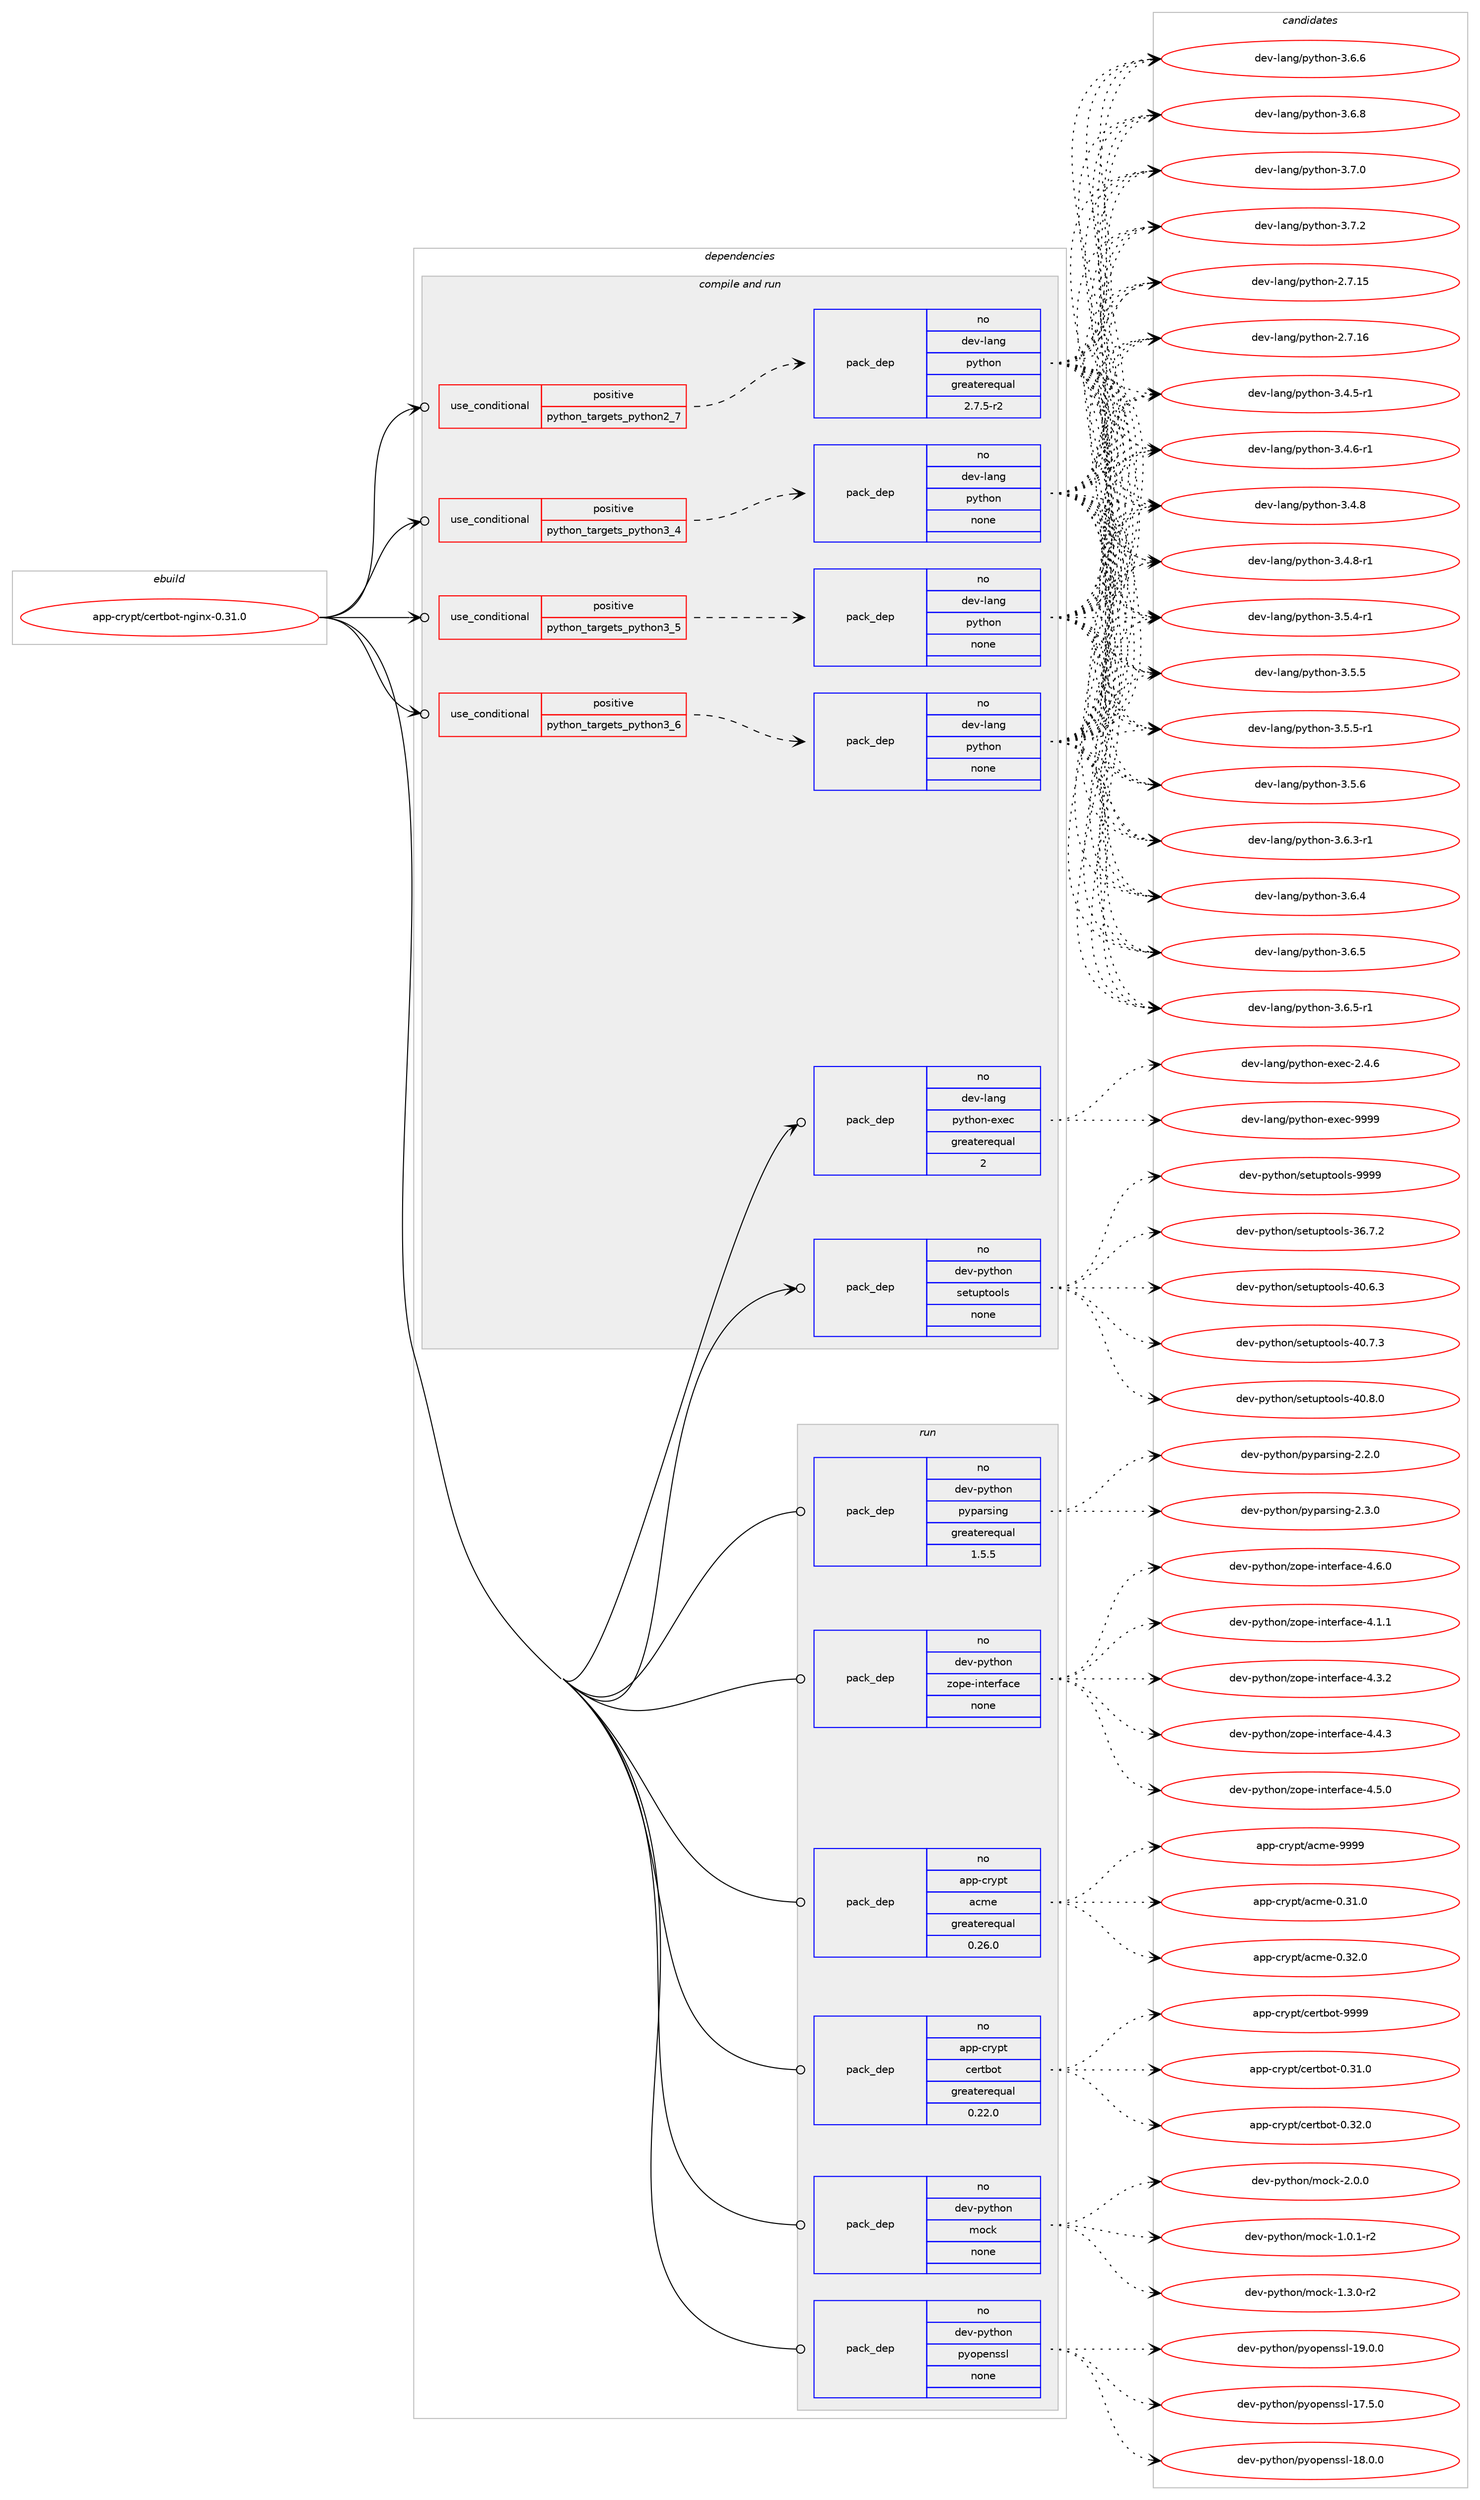 digraph prolog {

# *************
# Graph options
# *************

newrank=true;
concentrate=true;
compound=true;
graph [rankdir=LR,fontname=Helvetica,fontsize=10,ranksep=1.5];#, ranksep=2.5, nodesep=0.2];
edge  [arrowhead=vee];
node  [fontname=Helvetica,fontsize=10];

# **********
# The ebuild
# **********

subgraph cluster_leftcol {
color=gray;
rank=same;
label=<<i>ebuild</i>>;
id [label="app-crypt/certbot-nginx-0.31.0", color=red, width=4, href="../app-crypt/certbot-nginx-0.31.0.svg"];
}

# ****************
# The dependencies
# ****************

subgraph cluster_midcol {
color=gray;
label=<<i>dependencies</i>>;
subgraph cluster_compile {
fillcolor="#eeeeee";
style=filled;
label=<<i>compile</i>>;
}
subgraph cluster_compileandrun {
fillcolor="#eeeeee";
style=filled;
label=<<i>compile and run</i>>;
subgraph cond347580 {
dependency1275241 [label=<<TABLE BORDER="0" CELLBORDER="1" CELLSPACING="0" CELLPADDING="4"><TR><TD ROWSPAN="3" CELLPADDING="10">use_conditional</TD></TR><TR><TD>positive</TD></TR><TR><TD>python_targets_python2_7</TD></TR></TABLE>>, shape=none, color=red];
subgraph pack907858 {
dependency1275242 [label=<<TABLE BORDER="0" CELLBORDER="1" CELLSPACING="0" CELLPADDING="4" WIDTH="220"><TR><TD ROWSPAN="6" CELLPADDING="30">pack_dep</TD></TR><TR><TD WIDTH="110">no</TD></TR><TR><TD>dev-lang</TD></TR><TR><TD>python</TD></TR><TR><TD>greaterequal</TD></TR><TR><TD>2.7.5-r2</TD></TR></TABLE>>, shape=none, color=blue];
}
dependency1275241:e -> dependency1275242:w [weight=20,style="dashed",arrowhead="vee"];
}
id:e -> dependency1275241:w [weight=20,style="solid",arrowhead="odotvee"];
subgraph cond347581 {
dependency1275243 [label=<<TABLE BORDER="0" CELLBORDER="1" CELLSPACING="0" CELLPADDING="4"><TR><TD ROWSPAN="3" CELLPADDING="10">use_conditional</TD></TR><TR><TD>positive</TD></TR><TR><TD>python_targets_python3_4</TD></TR></TABLE>>, shape=none, color=red];
subgraph pack907859 {
dependency1275244 [label=<<TABLE BORDER="0" CELLBORDER="1" CELLSPACING="0" CELLPADDING="4" WIDTH="220"><TR><TD ROWSPAN="6" CELLPADDING="30">pack_dep</TD></TR><TR><TD WIDTH="110">no</TD></TR><TR><TD>dev-lang</TD></TR><TR><TD>python</TD></TR><TR><TD>none</TD></TR><TR><TD></TD></TR></TABLE>>, shape=none, color=blue];
}
dependency1275243:e -> dependency1275244:w [weight=20,style="dashed",arrowhead="vee"];
}
id:e -> dependency1275243:w [weight=20,style="solid",arrowhead="odotvee"];
subgraph cond347582 {
dependency1275245 [label=<<TABLE BORDER="0" CELLBORDER="1" CELLSPACING="0" CELLPADDING="4"><TR><TD ROWSPAN="3" CELLPADDING="10">use_conditional</TD></TR><TR><TD>positive</TD></TR><TR><TD>python_targets_python3_5</TD></TR></TABLE>>, shape=none, color=red];
subgraph pack907860 {
dependency1275246 [label=<<TABLE BORDER="0" CELLBORDER="1" CELLSPACING="0" CELLPADDING="4" WIDTH="220"><TR><TD ROWSPAN="6" CELLPADDING="30">pack_dep</TD></TR><TR><TD WIDTH="110">no</TD></TR><TR><TD>dev-lang</TD></TR><TR><TD>python</TD></TR><TR><TD>none</TD></TR><TR><TD></TD></TR></TABLE>>, shape=none, color=blue];
}
dependency1275245:e -> dependency1275246:w [weight=20,style="dashed",arrowhead="vee"];
}
id:e -> dependency1275245:w [weight=20,style="solid",arrowhead="odotvee"];
subgraph cond347583 {
dependency1275247 [label=<<TABLE BORDER="0" CELLBORDER="1" CELLSPACING="0" CELLPADDING="4"><TR><TD ROWSPAN="3" CELLPADDING="10">use_conditional</TD></TR><TR><TD>positive</TD></TR><TR><TD>python_targets_python3_6</TD></TR></TABLE>>, shape=none, color=red];
subgraph pack907861 {
dependency1275248 [label=<<TABLE BORDER="0" CELLBORDER="1" CELLSPACING="0" CELLPADDING="4" WIDTH="220"><TR><TD ROWSPAN="6" CELLPADDING="30">pack_dep</TD></TR><TR><TD WIDTH="110">no</TD></TR><TR><TD>dev-lang</TD></TR><TR><TD>python</TD></TR><TR><TD>none</TD></TR><TR><TD></TD></TR></TABLE>>, shape=none, color=blue];
}
dependency1275247:e -> dependency1275248:w [weight=20,style="dashed",arrowhead="vee"];
}
id:e -> dependency1275247:w [weight=20,style="solid",arrowhead="odotvee"];
subgraph pack907862 {
dependency1275249 [label=<<TABLE BORDER="0" CELLBORDER="1" CELLSPACING="0" CELLPADDING="4" WIDTH="220"><TR><TD ROWSPAN="6" CELLPADDING="30">pack_dep</TD></TR><TR><TD WIDTH="110">no</TD></TR><TR><TD>dev-lang</TD></TR><TR><TD>python-exec</TD></TR><TR><TD>greaterequal</TD></TR><TR><TD>2</TD></TR></TABLE>>, shape=none, color=blue];
}
id:e -> dependency1275249:w [weight=20,style="solid",arrowhead="odotvee"];
subgraph pack907863 {
dependency1275250 [label=<<TABLE BORDER="0" CELLBORDER="1" CELLSPACING="0" CELLPADDING="4" WIDTH="220"><TR><TD ROWSPAN="6" CELLPADDING="30">pack_dep</TD></TR><TR><TD WIDTH="110">no</TD></TR><TR><TD>dev-python</TD></TR><TR><TD>setuptools</TD></TR><TR><TD>none</TD></TR><TR><TD></TD></TR></TABLE>>, shape=none, color=blue];
}
id:e -> dependency1275250:w [weight=20,style="solid",arrowhead="odotvee"];
}
subgraph cluster_run {
fillcolor="#eeeeee";
style=filled;
label=<<i>run</i>>;
subgraph pack907864 {
dependency1275251 [label=<<TABLE BORDER="0" CELLBORDER="1" CELLSPACING="0" CELLPADDING="4" WIDTH="220"><TR><TD ROWSPAN="6" CELLPADDING="30">pack_dep</TD></TR><TR><TD WIDTH="110">no</TD></TR><TR><TD>app-crypt</TD></TR><TR><TD>acme</TD></TR><TR><TD>greaterequal</TD></TR><TR><TD>0.26.0</TD></TR></TABLE>>, shape=none, color=blue];
}
id:e -> dependency1275251:w [weight=20,style="solid",arrowhead="odot"];
subgraph pack907865 {
dependency1275252 [label=<<TABLE BORDER="0" CELLBORDER="1" CELLSPACING="0" CELLPADDING="4" WIDTH="220"><TR><TD ROWSPAN="6" CELLPADDING="30">pack_dep</TD></TR><TR><TD WIDTH="110">no</TD></TR><TR><TD>app-crypt</TD></TR><TR><TD>certbot</TD></TR><TR><TD>greaterequal</TD></TR><TR><TD>0.22.0</TD></TR></TABLE>>, shape=none, color=blue];
}
id:e -> dependency1275252:w [weight=20,style="solid",arrowhead="odot"];
subgraph pack907866 {
dependency1275253 [label=<<TABLE BORDER="0" CELLBORDER="1" CELLSPACING="0" CELLPADDING="4" WIDTH="220"><TR><TD ROWSPAN="6" CELLPADDING="30">pack_dep</TD></TR><TR><TD WIDTH="110">no</TD></TR><TR><TD>dev-python</TD></TR><TR><TD>mock</TD></TR><TR><TD>none</TD></TR><TR><TD></TD></TR></TABLE>>, shape=none, color=blue];
}
id:e -> dependency1275253:w [weight=20,style="solid",arrowhead="odot"];
subgraph pack907867 {
dependency1275254 [label=<<TABLE BORDER="0" CELLBORDER="1" CELLSPACING="0" CELLPADDING="4" WIDTH="220"><TR><TD ROWSPAN="6" CELLPADDING="30">pack_dep</TD></TR><TR><TD WIDTH="110">no</TD></TR><TR><TD>dev-python</TD></TR><TR><TD>pyopenssl</TD></TR><TR><TD>none</TD></TR><TR><TD></TD></TR></TABLE>>, shape=none, color=blue];
}
id:e -> dependency1275254:w [weight=20,style="solid",arrowhead="odot"];
subgraph pack907868 {
dependency1275255 [label=<<TABLE BORDER="0" CELLBORDER="1" CELLSPACING="0" CELLPADDING="4" WIDTH="220"><TR><TD ROWSPAN="6" CELLPADDING="30">pack_dep</TD></TR><TR><TD WIDTH="110">no</TD></TR><TR><TD>dev-python</TD></TR><TR><TD>pyparsing</TD></TR><TR><TD>greaterequal</TD></TR><TR><TD>1.5.5</TD></TR></TABLE>>, shape=none, color=blue];
}
id:e -> dependency1275255:w [weight=20,style="solid",arrowhead="odot"];
subgraph pack907869 {
dependency1275256 [label=<<TABLE BORDER="0" CELLBORDER="1" CELLSPACING="0" CELLPADDING="4" WIDTH="220"><TR><TD ROWSPAN="6" CELLPADDING="30">pack_dep</TD></TR><TR><TD WIDTH="110">no</TD></TR><TR><TD>dev-python</TD></TR><TR><TD>zope-interface</TD></TR><TR><TD>none</TD></TR><TR><TD></TD></TR></TABLE>>, shape=none, color=blue];
}
id:e -> dependency1275256:w [weight=20,style="solid",arrowhead="odot"];
}
}

# **************
# The candidates
# **************

subgraph cluster_choices {
rank=same;
color=gray;
label=<<i>candidates</i>>;

subgraph choice907858 {
color=black;
nodesep=1;
choice10010111845108971101034711212111610411111045504655464953 [label="dev-lang/python-2.7.15", color=red, width=4,href="../dev-lang/python-2.7.15.svg"];
choice10010111845108971101034711212111610411111045504655464954 [label="dev-lang/python-2.7.16", color=red, width=4,href="../dev-lang/python-2.7.16.svg"];
choice1001011184510897110103471121211161041111104551465246534511449 [label="dev-lang/python-3.4.5-r1", color=red, width=4,href="../dev-lang/python-3.4.5-r1.svg"];
choice1001011184510897110103471121211161041111104551465246544511449 [label="dev-lang/python-3.4.6-r1", color=red, width=4,href="../dev-lang/python-3.4.6-r1.svg"];
choice100101118451089711010347112121116104111110455146524656 [label="dev-lang/python-3.4.8", color=red, width=4,href="../dev-lang/python-3.4.8.svg"];
choice1001011184510897110103471121211161041111104551465246564511449 [label="dev-lang/python-3.4.8-r1", color=red, width=4,href="../dev-lang/python-3.4.8-r1.svg"];
choice1001011184510897110103471121211161041111104551465346524511449 [label="dev-lang/python-3.5.4-r1", color=red, width=4,href="../dev-lang/python-3.5.4-r1.svg"];
choice100101118451089711010347112121116104111110455146534653 [label="dev-lang/python-3.5.5", color=red, width=4,href="../dev-lang/python-3.5.5.svg"];
choice1001011184510897110103471121211161041111104551465346534511449 [label="dev-lang/python-3.5.5-r1", color=red, width=4,href="../dev-lang/python-3.5.5-r1.svg"];
choice100101118451089711010347112121116104111110455146534654 [label="dev-lang/python-3.5.6", color=red, width=4,href="../dev-lang/python-3.5.6.svg"];
choice1001011184510897110103471121211161041111104551465446514511449 [label="dev-lang/python-3.6.3-r1", color=red, width=4,href="../dev-lang/python-3.6.3-r1.svg"];
choice100101118451089711010347112121116104111110455146544652 [label="dev-lang/python-3.6.4", color=red, width=4,href="../dev-lang/python-3.6.4.svg"];
choice100101118451089711010347112121116104111110455146544653 [label="dev-lang/python-3.6.5", color=red, width=4,href="../dev-lang/python-3.6.5.svg"];
choice1001011184510897110103471121211161041111104551465446534511449 [label="dev-lang/python-3.6.5-r1", color=red, width=4,href="../dev-lang/python-3.6.5-r1.svg"];
choice100101118451089711010347112121116104111110455146544654 [label="dev-lang/python-3.6.6", color=red, width=4,href="../dev-lang/python-3.6.6.svg"];
choice100101118451089711010347112121116104111110455146544656 [label="dev-lang/python-3.6.8", color=red, width=4,href="../dev-lang/python-3.6.8.svg"];
choice100101118451089711010347112121116104111110455146554648 [label="dev-lang/python-3.7.0", color=red, width=4,href="../dev-lang/python-3.7.0.svg"];
choice100101118451089711010347112121116104111110455146554650 [label="dev-lang/python-3.7.2", color=red, width=4,href="../dev-lang/python-3.7.2.svg"];
dependency1275242:e -> choice10010111845108971101034711212111610411111045504655464953:w [style=dotted,weight="100"];
dependency1275242:e -> choice10010111845108971101034711212111610411111045504655464954:w [style=dotted,weight="100"];
dependency1275242:e -> choice1001011184510897110103471121211161041111104551465246534511449:w [style=dotted,weight="100"];
dependency1275242:e -> choice1001011184510897110103471121211161041111104551465246544511449:w [style=dotted,weight="100"];
dependency1275242:e -> choice100101118451089711010347112121116104111110455146524656:w [style=dotted,weight="100"];
dependency1275242:e -> choice1001011184510897110103471121211161041111104551465246564511449:w [style=dotted,weight="100"];
dependency1275242:e -> choice1001011184510897110103471121211161041111104551465346524511449:w [style=dotted,weight="100"];
dependency1275242:e -> choice100101118451089711010347112121116104111110455146534653:w [style=dotted,weight="100"];
dependency1275242:e -> choice1001011184510897110103471121211161041111104551465346534511449:w [style=dotted,weight="100"];
dependency1275242:e -> choice100101118451089711010347112121116104111110455146534654:w [style=dotted,weight="100"];
dependency1275242:e -> choice1001011184510897110103471121211161041111104551465446514511449:w [style=dotted,weight="100"];
dependency1275242:e -> choice100101118451089711010347112121116104111110455146544652:w [style=dotted,weight="100"];
dependency1275242:e -> choice100101118451089711010347112121116104111110455146544653:w [style=dotted,weight="100"];
dependency1275242:e -> choice1001011184510897110103471121211161041111104551465446534511449:w [style=dotted,weight="100"];
dependency1275242:e -> choice100101118451089711010347112121116104111110455146544654:w [style=dotted,weight="100"];
dependency1275242:e -> choice100101118451089711010347112121116104111110455146544656:w [style=dotted,weight="100"];
dependency1275242:e -> choice100101118451089711010347112121116104111110455146554648:w [style=dotted,weight="100"];
dependency1275242:e -> choice100101118451089711010347112121116104111110455146554650:w [style=dotted,weight="100"];
}
subgraph choice907859 {
color=black;
nodesep=1;
choice10010111845108971101034711212111610411111045504655464953 [label="dev-lang/python-2.7.15", color=red, width=4,href="../dev-lang/python-2.7.15.svg"];
choice10010111845108971101034711212111610411111045504655464954 [label="dev-lang/python-2.7.16", color=red, width=4,href="../dev-lang/python-2.7.16.svg"];
choice1001011184510897110103471121211161041111104551465246534511449 [label="dev-lang/python-3.4.5-r1", color=red, width=4,href="../dev-lang/python-3.4.5-r1.svg"];
choice1001011184510897110103471121211161041111104551465246544511449 [label="dev-lang/python-3.4.6-r1", color=red, width=4,href="../dev-lang/python-3.4.6-r1.svg"];
choice100101118451089711010347112121116104111110455146524656 [label="dev-lang/python-3.4.8", color=red, width=4,href="../dev-lang/python-3.4.8.svg"];
choice1001011184510897110103471121211161041111104551465246564511449 [label="dev-lang/python-3.4.8-r1", color=red, width=4,href="../dev-lang/python-3.4.8-r1.svg"];
choice1001011184510897110103471121211161041111104551465346524511449 [label="dev-lang/python-3.5.4-r1", color=red, width=4,href="../dev-lang/python-3.5.4-r1.svg"];
choice100101118451089711010347112121116104111110455146534653 [label="dev-lang/python-3.5.5", color=red, width=4,href="../dev-lang/python-3.5.5.svg"];
choice1001011184510897110103471121211161041111104551465346534511449 [label="dev-lang/python-3.5.5-r1", color=red, width=4,href="../dev-lang/python-3.5.5-r1.svg"];
choice100101118451089711010347112121116104111110455146534654 [label="dev-lang/python-3.5.6", color=red, width=4,href="../dev-lang/python-3.5.6.svg"];
choice1001011184510897110103471121211161041111104551465446514511449 [label="dev-lang/python-3.6.3-r1", color=red, width=4,href="../dev-lang/python-3.6.3-r1.svg"];
choice100101118451089711010347112121116104111110455146544652 [label="dev-lang/python-3.6.4", color=red, width=4,href="../dev-lang/python-3.6.4.svg"];
choice100101118451089711010347112121116104111110455146544653 [label="dev-lang/python-3.6.5", color=red, width=4,href="../dev-lang/python-3.6.5.svg"];
choice1001011184510897110103471121211161041111104551465446534511449 [label="dev-lang/python-3.6.5-r1", color=red, width=4,href="../dev-lang/python-3.6.5-r1.svg"];
choice100101118451089711010347112121116104111110455146544654 [label="dev-lang/python-3.6.6", color=red, width=4,href="../dev-lang/python-3.6.6.svg"];
choice100101118451089711010347112121116104111110455146544656 [label="dev-lang/python-3.6.8", color=red, width=4,href="../dev-lang/python-3.6.8.svg"];
choice100101118451089711010347112121116104111110455146554648 [label="dev-lang/python-3.7.0", color=red, width=4,href="../dev-lang/python-3.7.0.svg"];
choice100101118451089711010347112121116104111110455146554650 [label="dev-lang/python-3.7.2", color=red, width=4,href="../dev-lang/python-3.7.2.svg"];
dependency1275244:e -> choice10010111845108971101034711212111610411111045504655464953:w [style=dotted,weight="100"];
dependency1275244:e -> choice10010111845108971101034711212111610411111045504655464954:w [style=dotted,weight="100"];
dependency1275244:e -> choice1001011184510897110103471121211161041111104551465246534511449:w [style=dotted,weight="100"];
dependency1275244:e -> choice1001011184510897110103471121211161041111104551465246544511449:w [style=dotted,weight="100"];
dependency1275244:e -> choice100101118451089711010347112121116104111110455146524656:w [style=dotted,weight="100"];
dependency1275244:e -> choice1001011184510897110103471121211161041111104551465246564511449:w [style=dotted,weight="100"];
dependency1275244:e -> choice1001011184510897110103471121211161041111104551465346524511449:w [style=dotted,weight="100"];
dependency1275244:e -> choice100101118451089711010347112121116104111110455146534653:w [style=dotted,weight="100"];
dependency1275244:e -> choice1001011184510897110103471121211161041111104551465346534511449:w [style=dotted,weight="100"];
dependency1275244:e -> choice100101118451089711010347112121116104111110455146534654:w [style=dotted,weight="100"];
dependency1275244:e -> choice1001011184510897110103471121211161041111104551465446514511449:w [style=dotted,weight="100"];
dependency1275244:e -> choice100101118451089711010347112121116104111110455146544652:w [style=dotted,weight="100"];
dependency1275244:e -> choice100101118451089711010347112121116104111110455146544653:w [style=dotted,weight="100"];
dependency1275244:e -> choice1001011184510897110103471121211161041111104551465446534511449:w [style=dotted,weight="100"];
dependency1275244:e -> choice100101118451089711010347112121116104111110455146544654:w [style=dotted,weight="100"];
dependency1275244:e -> choice100101118451089711010347112121116104111110455146544656:w [style=dotted,weight="100"];
dependency1275244:e -> choice100101118451089711010347112121116104111110455146554648:w [style=dotted,weight="100"];
dependency1275244:e -> choice100101118451089711010347112121116104111110455146554650:w [style=dotted,weight="100"];
}
subgraph choice907860 {
color=black;
nodesep=1;
choice10010111845108971101034711212111610411111045504655464953 [label="dev-lang/python-2.7.15", color=red, width=4,href="../dev-lang/python-2.7.15.svg"];
choice10010111845108971101034711212111610411111045504655464954 [label="dev-lang/python-2.7.16", color=red, width=4,href="../dev-lang/python-2.7.16.svg"];
choice1001011184510897110103471121211161041111104551465246534511449 [label="dev-lang/python-3.4.5-r1", color=red, width=4,href="../dev-lang/python-3.4.5-r1.svg"];
choice1001011184510897110103471121211161041111104551465246544511449 [label="dev-lang/python-3.4.6-r1", color=red, width=4,href="../dev-lang/python-3.4.6-r1.svg"];
choice100101118451089711010347112121116104111110455146524656 [label="dev-lang/python-3.4.8", color=red, width=4,href="../dev-lang/python-3.4.8.svg"];
choice1001011184510897110103471121211161041111104551465246564511449 [label="dev-lang/python-3.4.8-r1", color=red, width=4,href="../dev-lang/python-3.4.8-r1.svg"];
choice1001011184510897110103471121211161041111104551465346524511449 [label="dev-lang/python-3.5.4-r1", color=red, width=4,href="../dev-lang/python-3.5.4-r1.svg"];
choice100101118451089711010347112121116104111110455146534653 [label="dev-lang/python-3.5.5", color=red, width=4,href="../dev-lang/python-3.5.5.svg"];
choice1001011184510897110103471121211161041111104551465346534511449 [label="dev-lang/python-3.5.5-r1", color=red, width=4,href="../dev-lang/python-3.5.5-r1.svg"];
choice100101118451089711010347112121116104111110455146534654 [label="dev-lang/python-3.5.6", color=red, width=4,href="../dev-lang/python-3.5.6.svg"];
choice1001011184510897110103471121211161041111104551465446514511449 [label="dev-lang/python-3.6.3-r1", color=red, width=4,href="../dev-lang/python-3.6.3-r1.svg"];
choice100101118451089711010347112121116104111110455146544652 [label="dev-lang/python-3.6.4", color=red, width=4,href="../dev-lang/python-3.6.4.svg"];
choice100101118451089711010347112121116104111110455146544653 [label="dev-lang/python-3.6.5", color=red, width=4,href="../dev-lang/python-3.6.5.svg"];
choice1001011184510897110103471121211161041111104551465446534511449 [label="dev-lang/python-3.6.5-r1", color=red, width=4,href="../dev-lang/python-3.6.5-r1.svg"];
choice100101118451089711010347112121116104111110455146544654 [label="dev-lang/python-3.6.6", color=red, width=4,href="../dev-lang/python-3.6.6.svg"];
choice100101118451089711010347112121116104111110455146544656 [label="dev-lang/python-3.6.8", color=red, width=4,href="../dev-lang/python-3.6.8.svg"];
choice100101118451089711010347112121116104111110455146554648 [label="dev-lang/python-3.7.0", color=red, width=4,href="../dev-lang/python-3.7.0.svg"];
choice100101118451089711010347112121116104111110455146554650 [label="dev-lang/python-3.7.2", color=red, width=4,href="../dev-lang/python-3.7.2.svg"];
dependency1275246:e -> choice10010111845108971101034711212111610411111045504655464953:w [style=dotted,weight="100"];
dependency1275246:e -> choice10010111845108971101034711212111610411111045504655464954:w [style=dotted,weight="100"];
dependency1275246:e -> choice1001011184510897110103471121211161041111104551465246534511449:w [style=dotted,weight="100"];
dependency1275246:e -> choice1001011184510897110103471121211161041111104551465246544511449:w [style=dotted,weight="100"];
dependency1275246:e -> choice100101118451089711010347112121116104111110455146524656:w [style=dotted,weight="100"];
dependency1275246:e -> choice1001011184510897110103471121211161041111104551465246564511449:w [style=dotted,weight="100"];
dependency1275246:e -> choice1001011184510897110103471121211161041111104551465346524511449:w [style=dotted,weight="100"];
dependency1275246:e -> choice100101118451089711010347112121116104111110455146534653:w [style=dotted,weight="100"];
dependency1275246:e -> choice1001011184510897110103471121211161041111104551465346534511449:w [style=dotted,weight="100"];
dependency1275246:e -> choice100101118451089711010347112121116104111110455146534654:w [style=dotted,weight="100"];
dependency1275246:e -> choice1001011184510897110103471121211161041111104551465446514511449:w [style=dotted,weight="100"];
dependency1275246:e -> choice100101118451089711010347112121116104111110455146544652:w [style=dotted,weight="100"];
dependency1275246:e -> choice100101118451089711010347112121116104111110455146544653:w [style=dotted,weight="100"];
dependency1275246:e -> choice1001011184510897110103471121211161041111104551465446534511449:w [style=dotted,weight="100"];
dependency1275246:e -> choice100101118451089711010347112121116104111110455146544654:w [style=dotted,weight="100"];
dependency1275246:e -> choice100101118451089711010347112121116104111110455146544656:w [style=dotted,weight="100"];
dependency1275246:e -> choice100101118451089711010347112121116104111110455146554648:w [style=dotted,weight="100"];
dependency1275246:e -> choice100101118451089711010347112121116104111110455146554650:w [style=dotted,weight="100"];
}
subgraph choice907861 {
color=black;
nodesep=1;
choice10010111845108971101034711212111610411111045504655464953 [label="dev-lang/python-2.7.15", color=red, width=4,href="../dev-lang/python-2.7.15.svg"];
choice10010111845108971101034711212111610411111045504655464954 [label="dev-lang/python-2.7.16", color=red, width=4,href="../dev-lang/python-2.7.16.svg"];
choice1001011184510897110103471121211161041111104551465246534511449 [label="dev-lang/python-3.4.5-r1", color=red, width=4,href="../dev-lang/python-3.4.5-r1.svg"];
choice1001011184510897110103471121211161041111104551465246544511449 [label="dev-lang/python-3.4.6-r1", color=red, width=4,href="../dev-lang/python-3.4.6-r1.svg"];
choice100101118451089711010347112121116104111110455146524656 [label="dev-lang/python-3.4.8", color=red, width=4,href="../dev-lang/python-3.4.8.svg"];
choice1001011184510897110103471121211161041111104551465246564511449 [label="dev-lang/python-3.4.8-r1", color=red, width=4,href="../dev-lang/python-3.4.8-r1.svg"];
choice1001011184510897110103471121211161041111104551465346524511449 [label="dev-lang/python-3.5.4-r1", color=red, width=4,href="../dev-lang/python-3.5.4-r1.svg"];
choice100101118451089711010347112121116104111110455146534653 [label="dev-lang/python-3.5.5", color=red, width=4,href="../dev-lang/python-3.5.5.svg"];
choice1001011184510897110103471121211161041111104551465346534511449 [label="dev-lang/python-3.5.5-r1", color=red, width=4,href="../dev-lang/python-3.5.5-r1.svg"];
choice100101118451089711010347112121116104111110455146534654 [label="dev-lang/python-3.5.6", color=red, width=4,href="../dev-lang/python-3.5.6.svg"];
choice1001011184510897110103471121211161041111104551465446514511449 [label="dev-lang/python-3.6.3-r1", color=red, width=4,href="../dev-lang/python-3.6.3-r1.svg"];
choice100101118451089711010347112121116104111110455146544652 [label="dev-lang/python-3.6.4", color=red, width=4,href="../dev-lang/python-3.6.4.svg"];
choice100101118451089711010347112121116104111110455146544653 [label="dev-lang/python-3.6.5", color=red, width=4,href="../dev-lang/python-3.6.5.svg"];
choice1001011184510897110103471121211161041111104551465446534511449 [label="dev-lang/python-3.6.5-r1", color=red, width=4,href="../dev-lang/python-3.6.5-r1.svg"];
choice100101118451089711010347112121116104111110455146544654 [label="dev-lang/python-3.6.6", color=red, width=4,href="../dev-lang/python-3.6.6.svg"];
choice100101118451089711010347112121116104111110455146544656 [label="dev-lang/python-3.6.8", color=red, width=4,href="../dev-lang/python-3.6.8.svg"];
choice100101118451089711010347112121116104111110455146554648 [label="dev-lang/python-3.7.0", color=red, width=4,href="../dev-lang/python-3.7.0.svg"];
choice100101118451089711010347112121116104111110455146554650 [label="dev-lang/python-3.7.2", color=red, width=4,href="../dev-lang/python-3.7.2.svg"];
dependency1275248:e -> choice10010111845108971101034711212111610411111045504655464953:w [style=dotted,weight="100"];
dependency1275248:e -> choice10010111845108971101034711212111610411111045504655464954:w [style=dotted,weight="100"];
dependency1275248:e -> choice1001011184510897110103471121211161041111104551465246534511449:w [style=dotted,weight="100"];
dependency1275248:e -> choice1001011184510897110103471121211161041111104551465246544511449:w [style=dotted,weight="100"];
dependency1275248:e -> choice100101118451089711010347112121116104111110455146524656:w [style=dotted,weight="100"];
dependency1275248:e -> choice1001011184510897110103471121211161041111104551465246564511449:w [style=dotted,weight="100"];
dependency1275248:e -> choice1001011184510897110103471121211161041111104551465346524511449:w [style=dotted,weight="100"];
dependency1275248:e -> choice100101118451089711010347112121116104111110455146534653:w [style=dotted,weight="100"];
dependency1275248:e -> choice1001011184510897110103471121211161041111104551465346534511449:w [style=dotted,weight="100"];
dependency1275248:e -> choice100101118451089711010347112121116104111110455146534654:w [style=dotted,weight="100"];
dependency1275248:e -> choice1001011184510897110103471121211161041111104551465446514511449:w [style=dotted,weight="100"];
dependency1275248:e -> choice100101118451089711010347112121116104111110455146544652:w [style=dotted,weight="100"];
dependency1275248:e -> choice100101118451089711010347112121116104111110455146544653:w [style=dotted,weight="100"];
dependency1275248:e -> choice1001011184510897110103471121211161041111104551465446534511449:w [style=dotted,weight="100"];
dependency1275248:e -> choice100101118451089711010347112121116104111110455146544654:w [style=dotted,weight="100"];
dependency1275248:e -> choice100101118451089711010347112121116104111110455146544656:w [style=dotted,weight="100"];
dependency1275248:e -> choice100101118451089711010347112121116104111110455146554648:w [style=dotted,weight="100"];
dependency1275248:e -> choice100101118451089711010347112121116104111110455146554650:w [style=dotted,weight="100"];
}
subgraph choice907862 {
color=black;
nodesep=1;
choice1001011184510897110103471121211161041111104510112010199455046524654 [label="dev-lang/python-exec-2.4.6", color=red, width=4,href="../dev-lang/python-exec-2.4.6.svg"];
choice10010111845108971101034711212111610411111045101120101994557575757 [label="dev-lang/python-exec-9999", color=red, width=4,href="../dev-lang/python-exec-9999.svg"];
dependency1275249:e -> choice1001011184510897110103471121211161041111104510112010199455046524654:w [style=dotted,weight="100"];
dependency1275249:e -> choice10010111845108971101034711212111610411111045101120101994557575757:w [style=dotted,weight="100"];
}
subgraph choice907863 {
color=black;
nodesep=1;
choice100101118451121211161041111104711510111611711211611111110811545515446554650 [label="dev-python/setuptools-36.7.2", color=red, width=4,href="../dev-python/setuptools-36.7.2.svg"];
choice100101118451121211161041111104711510111611711211611111110811545524846544651 [label="dev-python/setuptools-40.6.3", color=red, width=4,href="../dev-python/setuptools-40.6.3.svg"];
choice100101118451121211161041111104711510111611711211611111110811545524846554651 [label="dev-python/setuptools-40.7.3", color=red, width=4,href="../dev-python/setuptools-40.7.3.svg"];
choice100101118451121211161041111104711510111611711211611111110811545524846564648 [label="dev-python/setuptools-40.8.0", color=red, width=4,href="../dev-python/setuptools-40.8.0.svg"];
choice10010111845112121116104111110471151011161171121161111111081154557575757 [label="dev-python/setuptools-9999", color=red, width=4,href="../dev-python/setuptools-9999.svg"];
dependency1275250:e -> choice100101118451121211161041111104711510111611711211611111110811545515446554650:w [style=dotted,weight="100"];
dependency1275250:e -> choice100101118451121211161041111104711510111611711211611111110811545524846544651:w [style=dotted,weight="100"];
dependency1275250:e -> choice100101118451121211161041111104711510111611711211611111110811545524846554651:w [style=dotted,weight="100"];
dependency1275250:e -> choice100101118451121211161041111104711510111611711211611111110811545524846564648:w [style=dotted,weight="100"];
dependency1275250:e -> choice10010111845112121116104111110471151011161171121161111111081154557575757:w [style=dotted,weight="100"];
}
subgraph choice907864 {
color=black;
nodesep=1;
choice97112112459911412111211647979910910145484651494648 [label="app-crypt/acme-0.31.0", color=red, width=4,href="../app-crypt/acme-0.31.0.svg"];
choice97112112459911412111211647979910910145484651504648 [label="app-crypt/acme-0.32.0", color=red, width=4,href="../app-crypt/acme-0.32.0.svg"];
choice9711211245991141211121164797991091014557575757 [label="app-crypt/acme-9999", color=red, width=4,href="../app-crypt/acme-9999.svg"];
dependency1275251:e -> choice97112112459911412111211647979910910145484651494648:w [style=dotted,weight="100"];
dependency1275251:e -> choice97112112459911412111211647979910910145484651504648:w [style=dotted,weight="100"];
dependency1275251:e -> choice9711211245991141211121164797991091014557575757:w [style=dotted,weight="100"];
}
subgraph choice907865 {
color=black;
nodesep=1;
choice97112112459911412111211647991011141169811111645484651494648 [label="app-crypt/certbot-0.31.0", color=red, width=4,href="../app-crypt/certbot-0.31.0.svg"];
choice97112112459911412111211647991011141169811111645484651504648 [label="app-crypt/certbot-0.32.0", color=red, width=4,href="../app-crypt/certbot-0.32.0.svg"];
choice9711211245991141211121164799101114116981111164557575757 [label="app-crypt/certbot-9999", color=red, width=4,href="../app-crypt/certbot-9999.svg"];
dependency1275252:e -> choice97112112459911412111211647991011141169811111645484651494648:w [style=dotted,weight="100"];
dependency1275252:e -> choice97112112459911412111211647991011141169811111645484651504648:w [style=dotted,weight="100"];
dependency1275252:e -> choice9711211245991141211121164799101114116981111164557575757:w [style=dotted,weight="100"];
}
subgraph choice907866 {
color=black;
nodesep=1;
choice1001011184511212111610411111047109111991074549464846494511450 [label="dev-python/mock-1.0.1-r2", color=red, width=4,href="../dev-python/mock-1.0.1-r2.svg"];
choice1001011184511212111610411111047109111991074549465146484511450 [label="dev-python/mock-1.3.0-r2", color=red, width=4,href="../dev-python/mock-1.3.0-r2.svg"];
choice100101118451121211161041111104710911199107455046484648 [label="dev-python/mock-2.0.0", color=red, width=4,href="../dev-python/mock-2.0.0.svg"];
dependency1275253:e -> choice1001011184511212111610411111047109111991074549464846494511450:w [style=dotted,weight="100"];
dependency1275253:e -> choice1001011184511212111610411111047109111991074549465146484511450:w [style=dotted,weight="100"];
dependency1275253:e -> choice100101118451121211161041111104710911199107455046484648:w [style=dotted,weight="100"];
}
subgraph choice907867 {
color=black;
nodesep=1;
choice100101118451121211161041111104711212111111210111011511510845495546534648 [label="dev-python/pyopenssl-17.5.0", color=red, width=4,href="../dev-python/pyopenssl-17.5.0.svg"];
choice100101118451121211161041111104711212111111210111011511510845495646484648 [label="dev-python/pyopenssl-18.0.0", color=red, width=4,href="../dev-python/pyopenssl-18.0.0.svg"];
choice100101118451121211161041111104711212111111210111011511510845495746484648 [label="dev-python/pyopenssl-19.0.0", color=red, width=4,href="../dev-python/pyopenssl-19.0.0.svg"];
dependency1275254:e -> choice100101118451121211161041111104711212111111210111011511510845495546534648:w [style=dotted,weight="100"];
dependency1275254:e -> choice100101118451121211161041111104711212111111210111011511510845495646484648:w [style=dotted,weight="100"];
dependency1275254:e -> choice100101118451121211161041111104711212111111210111011511510845495746484648:w [style=dotted,weight="100"];
}
subgraph choice907868 {
color=black;
nodesep=1;
choice100101118451121211161041111104711212111297114115105110103455046504648 [label="dev-python/pyparsing-2.2.0", color=red, width=4,href="../dev-python/pyparsing-2.2.0.svg"];
choice100101118451121211161041111104711212111297114115105110103455046514648 [label="dev-python/pyparsing-2.3.0", color=red, width=4,href="../dev-python/pyparsing-2.3.0.svg"];
dependency1275255:e -> choice100101118451121211161041111104711212111297114115105110103455046504648:w [style=dotted,weight="100"];
dependency1275255:e -> choice100101118451121211161041111104711212111297114115105110103455046514648:w [style=dotted,weight="100"];
}
subgraph choice907869 {
color=black;
nodesep=1;
choice1001011184511212111610411111047122111112101451051101161011141029799101455246494649 [label="dev-python/zope-interface-4.1.1", color=red, width=4,href="../dev-python/zope-interface-4.1.1.svg"];
choice1001011184511212111610411111047122111112101451051101161011141029799101455246514650 [label="dev-python/zope-interface-4.3.2", color=red, width=4,href="../dev-python/zope-interface-4.3.2.svg"];
choice1001011184511212111610411111047122111112101451051101161011141029799101455246524651 [label="dev-python/zope-interface-4.4.3", color=red, width=4,href="../dev-python/zope-interface-4.4.3.svg"];
choice1001011184511212111610411111047122111112101451051101161011141029799101455246534648 [label="dev-python/zope-interface-4.5.0", color=red, width=4,href="../dev-python/zope-interface-4.5.0.svg"];
choice1001011184511212111610411111047122111112101451051101161011141029799101455246544648 [label="dev-python/zope-interface-4.6.0", color=red, width=4,href="../dev-python/zope-interface-4.6.0.svg"];
dependency1275256:e -> choice1001011184511212111610411111047122111112101451051101161011141029799101455246494649:w [style=dotted,weight="100"];
dependency1275256:e -> choice1001011184511212111610411111047122111112101451051101161011141029799101455246514650:w [style=dotted,weight="100"];
dependency1275256:e -> choice1001011184511212111610411111047122111112101451051101161011141029799101455246524651:w [style=dotted,weight="100"];
dependency1275256:e -> choice1001011184511212111610411111047122111112101451051101161011141029799101455246534648:w [style=dotted,weight="100"];
dependency1275256:e -> choice1001011184511212111610411111047122111112101451051101161011141029799101455246544648:w [style=dotted,weight="100"];
}
}

}
